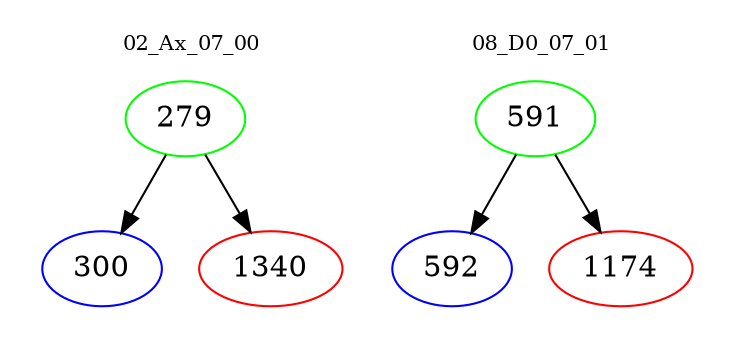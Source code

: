 digraph{
subgraph cluster_0 {
color = white
label = "02_Ax_07_00";
fontsize=10;
T0_279 [label="279", color="green"]
T0_279 -> T0_300 [color="black"]
T0_300 [label="300", color="blue"]
T0_279 -> T0_1340 [color="black"]
T0_1340 [label="1340", color="red"]
}
subgraph cluster_1 {
color = white
label = "08_D0_07_01";
fontsize=10;
T1_591 [label="591", color="green"]
T1_591 -> T1_592 [color="black"]
T1_592 [label="592", color="blue"]
T1_591 -> T1_1174 [color="black"]
T1_1174 [label="1174", color="red"]
}
}

